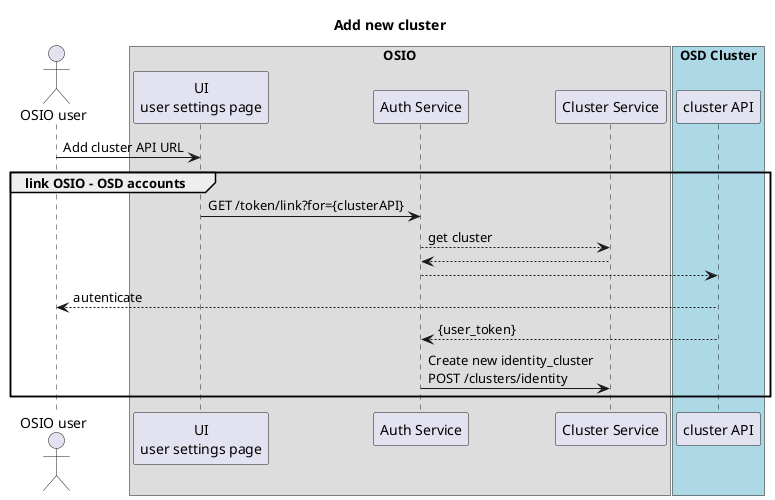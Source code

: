 @startuml
title Add new cluster

actor "OSIO user" as user
box "OSIO"
	participant "UI\nuser settings page" as usersettings
	participant "Auth Service" as auth
	participant "Cluster Service" as cs
end box
box "OSD Cluster" #LightBlue
	participant "cluster API" as cluster
end box

user -> usersettings : Add cluster API URL
group link OSIO - OSD accounts
	usersettings -> auth : GET /token/link?for={clusterAPI}
	auth --> cs : get cluster
	auth <-- cs
	auth --> cluster
	cluster --> user : autenticate
	cluster --> auth : {user_token}
	auth -> cs : Create new identity_cluster\nPOST /clusters/identity
end
@enduml